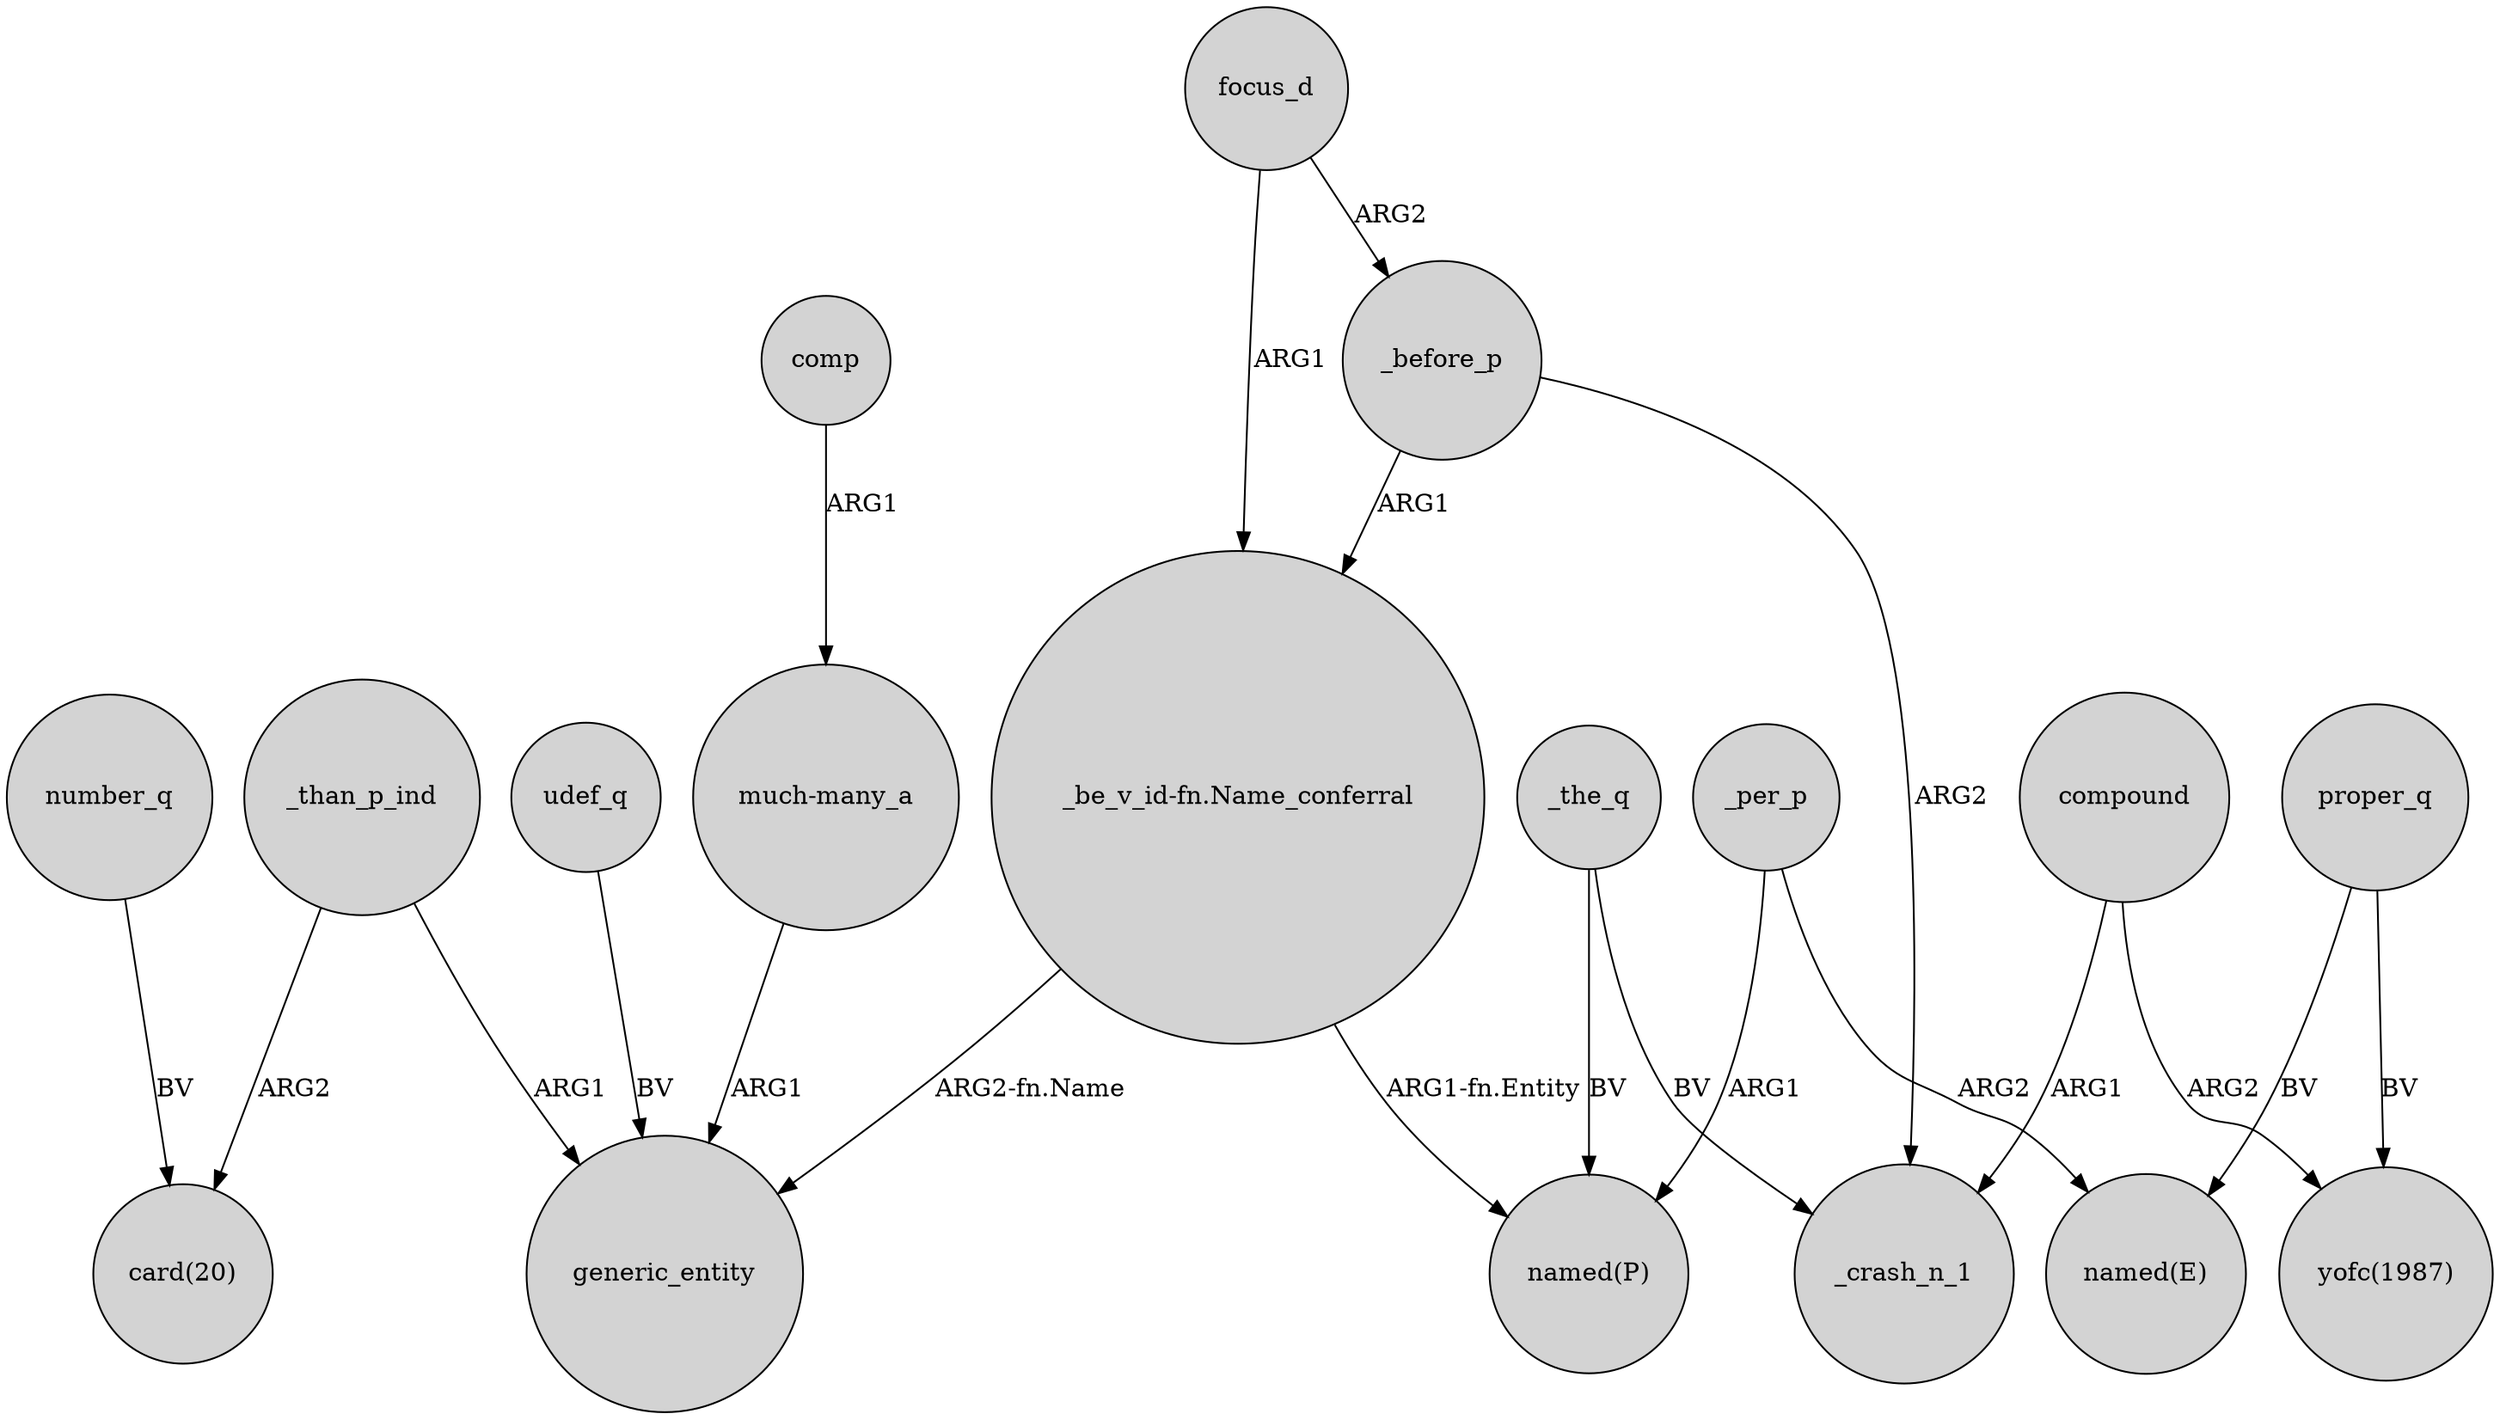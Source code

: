 digraph {
	node [shape=circle style=filled]
	"_be_v_id-fn.Name_conferral" -> generic_entity [label="ARG2-fn.Name"]
	number_q -> "card(20)" [label=BV]
	focus_d -> _before_p [label=ARG2]
	"_be_v_id-fn.Name_conferral" -> "named(P)" [label="ARG1-fn.Entity"]
	_than_p_ind -> generic_entity [label=ARG1]
	_the_q -> _crash_n_1 [label=BV]
	udef_q -> generic_entity [label=BV]
	_per_p -> "named(E)" [label=ARG2]
	_the_q -> "named(P)" [label=BV]
	focus_d -> "_be_v_id-fn.Name_conferral" [label=ARG1]
	_before_p -> _crash_n_1 [label=ARG2]
	comp -> "much-many_a" [label=ARG1]
	"much-many_a" -> generic_entity [label=ARG1]
	compound -> _crash_n_1 [label=ARG1]
	proper_q -> "yofc(1987)" [label=BV]
	_per_p -> "named(P)" [label=ARG1]
	_before_p -> "_be_v_id-fn.Name_conferral" [label=ARG1]
	_than_p_ind -> "card(20)" [label=ARG2]
	proper_q -> "named(E)" [label=BV]
	compound -> "yofc(1987)" [label=ARG2]
}
